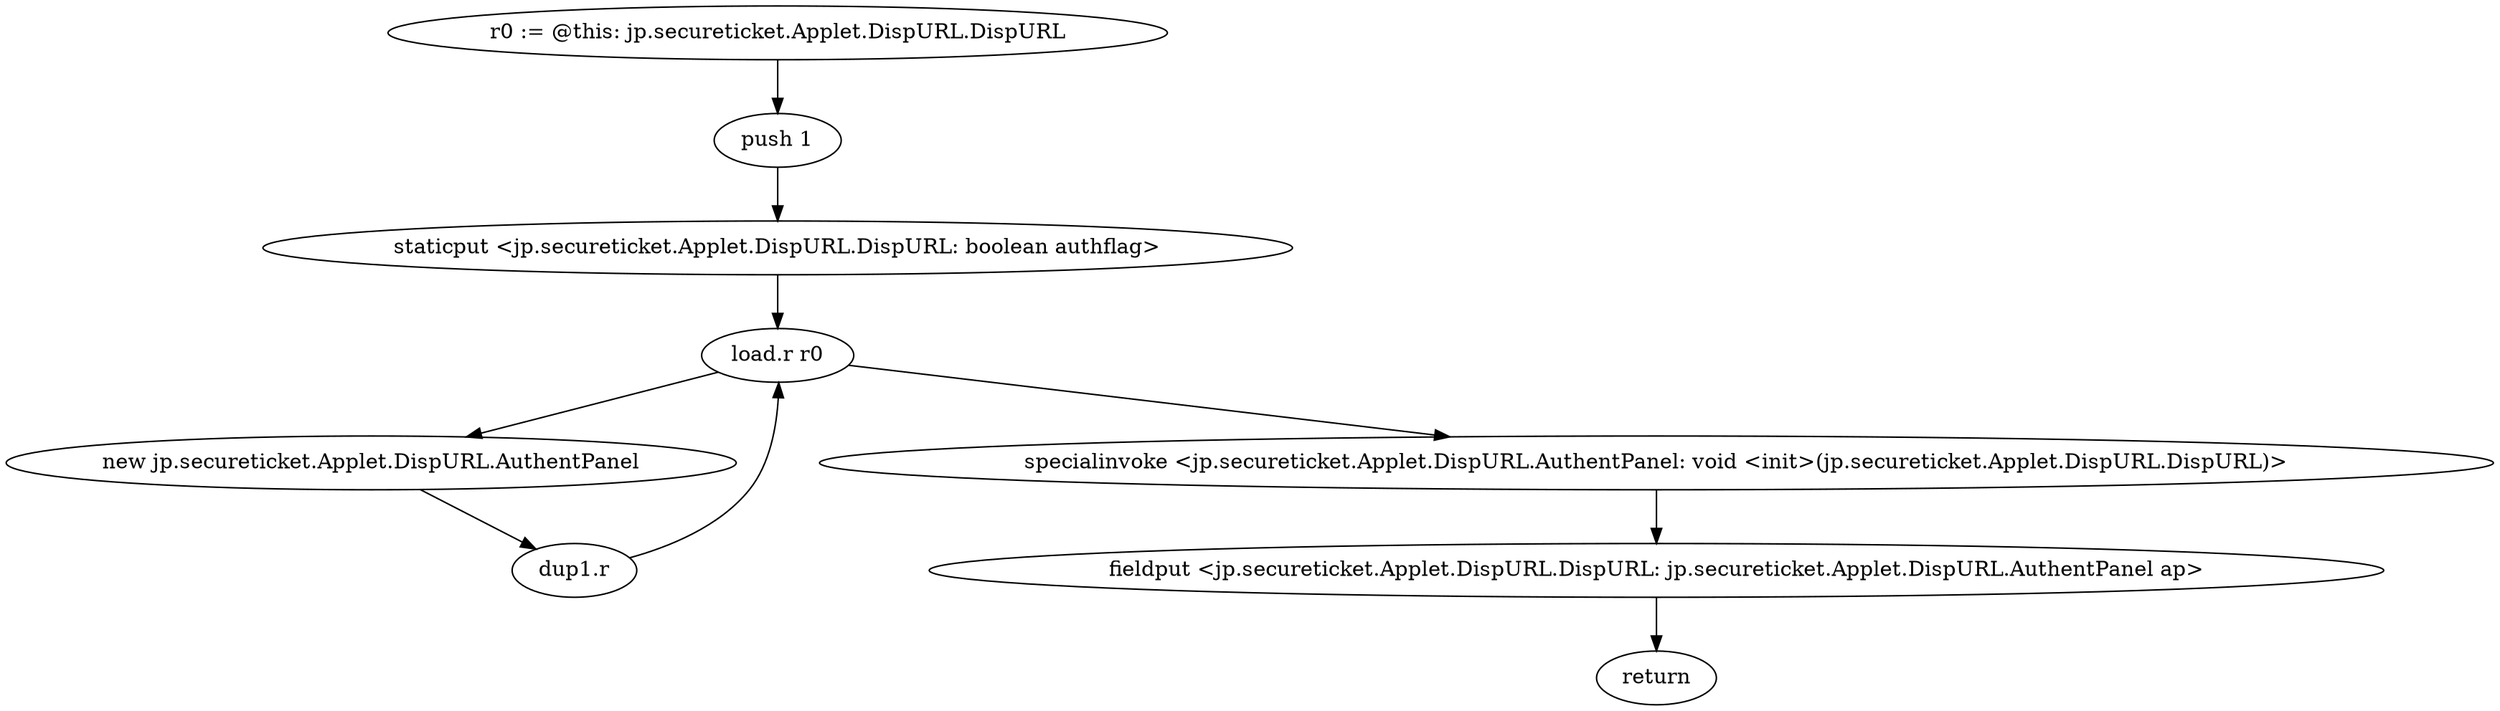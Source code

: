 digraph "" {
    "r0 := @this: jp.secureticket.Applet.DispURL.DispURL"
    "push 1"
    "r0 := @this: jp.secureticket.Applet.DispURL.DispURL"->"push 1";
    "staticput <jp.secureticket.Applet.DispURL.DispURL: boolean authflag>"
    "push 1"->"staticput <jp.secureticket.Applet.DispURL.DispURL: boolean authflag>";
    "load.r r0"
    "staticput <jp.secureticket.Applet.DispURL.DispURL: boolean authflag>"->"load.r r0";
    "new jp.secureticket.Applet.DispURL.AuthentPanel"
    "load.r r0"->"new jp.secureticket.Applet.DispURL.AuthentPanel";
    "dup1.r"
    "new jp.secureticket.Applet.DispURL.AuthentPanel"->"dup1.r";
    "dup1.r"->"load.r r0";
    "specialinvoke <jp.secureticket.Applet.DispURL.AuthentPanel: void <init>(jp.secureticket.Applet.DispURL.DispURL)>"
    "load.r r0"->"specialinvoke <jp.secureticket.Applet.DispURL.AuthentPanel: void <init>(jp.secureticket.Applet.DispURL.DispURL)>";
    "fieldput <jp.secureticket.Applet.DispURL.DispURL: jp.secureticket.Applet.DispURL.AuthentPanel ap>"
    "specialinvoke <jp.secureticket.Applet.DispURL.AuthentPanel: void <init>(jp.secureticket.Applet.DispURL.DispURL)>"->"fieldput <jp.secureticket.Applet.DispURL.DispURL: jp.secureticket.Applet.DispURL.AuthentPanel ap>";
    "return"
    "fieldput <jp.secureticket.Applet.DispURL.DispURL: jp.secureticket.Applet.DispURL.AuthentPanel ap>"->"return";
}

